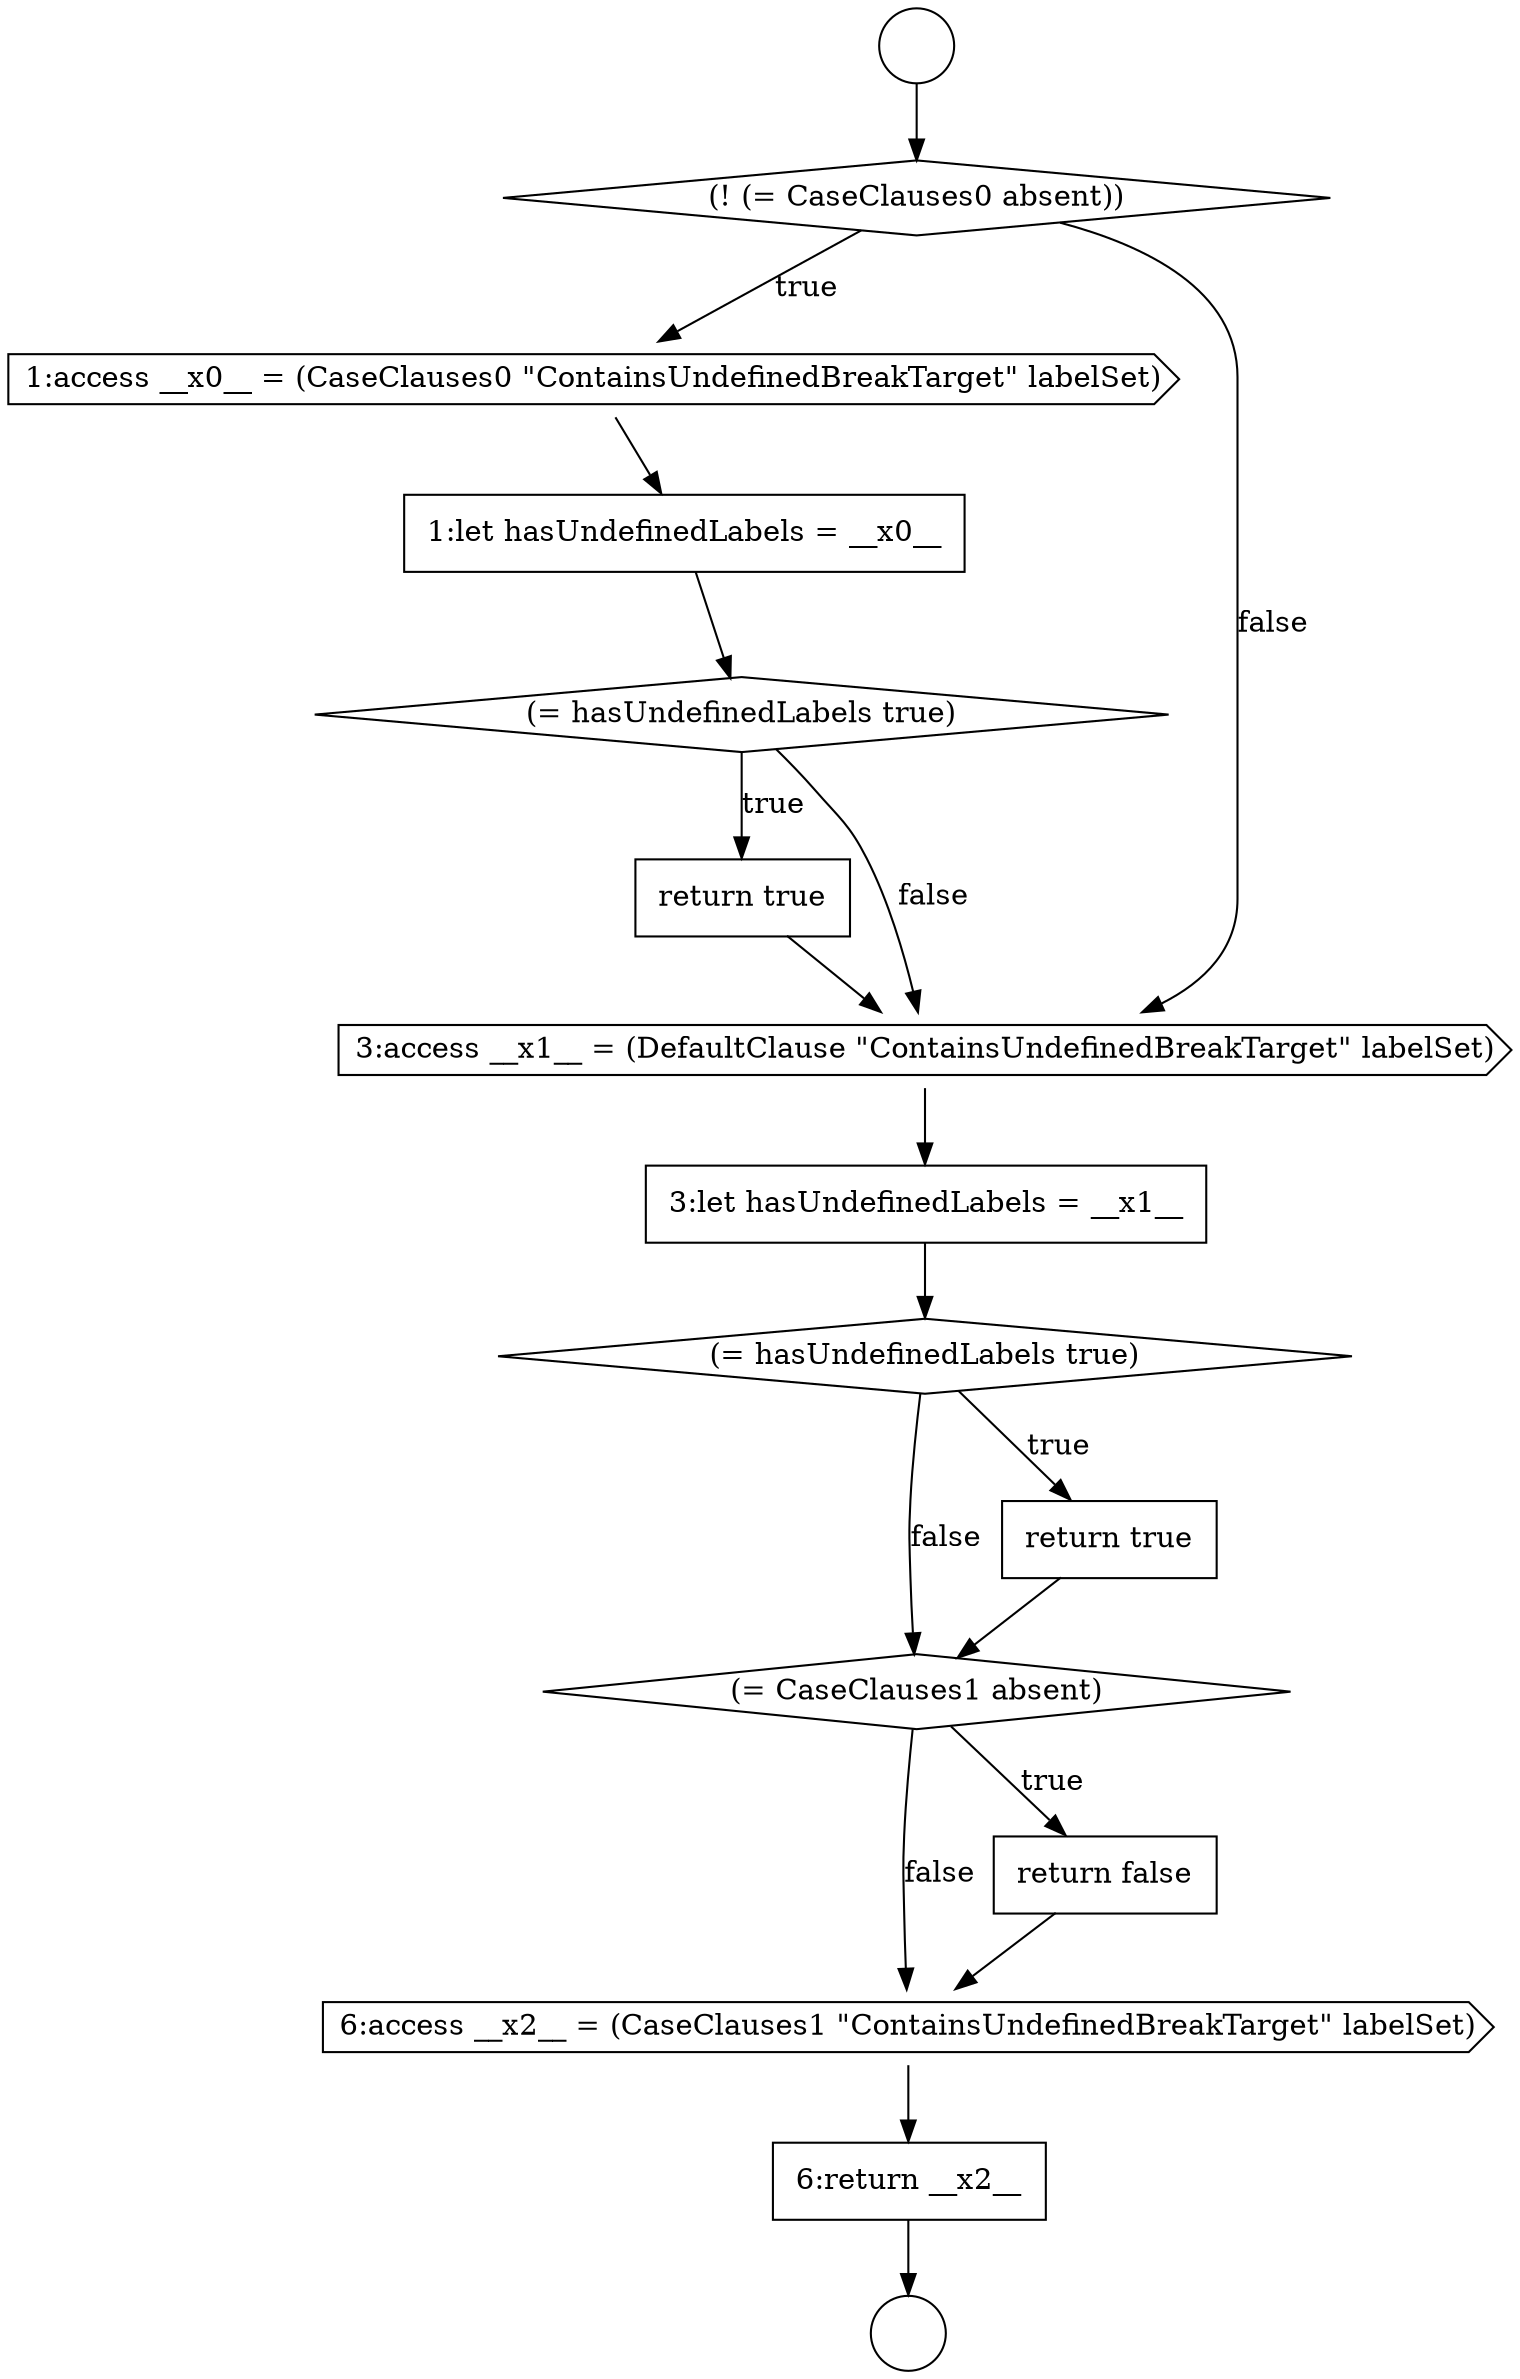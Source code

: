 digraph {
  node6944 [shape=none, margin=0, label=<<font color="black">
    <table border="0" cellborder="1" cellspacing="0" cellpadding="10">
      <tr><td align="left">3:let hasUndefinedLabels = __x1__</td></tr>
    </table>
  </font>> color="black" fillcolor="white" style=filled]
  node6939 [shape=cds, label=<<font color="black">1:access __x0__ = (CaseClauses0 &quot;ContainsUndefinedBreakTarget&quot; labelSet)</font>> color="black" fillcolor="white" style=filled]
  node6936 [shape=circle label=" " color="black" fillcolor="white" style=filled]
  node6947 [shape=diamond, label=<<font color="black">(= CaseClauses1 absent)</font>> color="black" fillcolor="white" style=filled]
  node6946 [shape=none, margin=0, label=<<font color="black">
    <table border="0" cellborder="1" cellspacing="0" cellpadding="10">
      <tr><td align="left">return true</td></tr>
    </table>
  </font>> color="black" fillcolor="white" style=filled]
  node6950 [shape=none, margin=0, label=<<font color="black">
    <table border="0" cellborder="1" cellspacing="0" cellpadding="10">
      <tr><td align="left">6:return __x2__</td></tr>
    </table>
  </font>> color="black" fillcolor="white" style=filled]
  node6949 [shape=cds, label=<<font color="black">6:access __x2__ = (CaseClauses1 &quot;ContainsUndefinedBreakTarget&quot; labelSet)</font>> color="black" fillcolor="white" style=filled]
  node6937 [shape=circle label=" " color="black" fillcolor="white" style=filled]
  node6942 [shape=none, margin=0, label=<<font color="black">
    <table border="0" cellborder="1" cellspacing="0" cellpadding="10">
      <tr><td align="left">return true</td></tr>
    </table>
  </font>> color="black" fillcolor="white" style=filled]
  node6945 [shape=diamond, label=<<font color="black">(= hasUndefinedLabels true)</font>> color="black" fillcolor="white" style=filled]
  node6943 [shape=cds, label=<<font color="black">3:access __x1__ = (DefaultClause &quot;ContainsUndefinedBreakTarget&quot; labelSet)</font>> color="black" fillcolor="white" style=filled]
  node6938 [shape=diamond, label=<<font color="black">(! (= CaseClauses0 absent))</font>> color="black" fillcolor="white" style=filled]
  node6948 [shape=none, margin=0, label=<<font color="black">
    <table border="0" cellborder="1" cellspacing="0" cellpadding="10">
      <tr><td align="left">return false</td></tr>
    </table>
  </font>> color="black" fillcolor="white" style=filled]
  node6940 [shape=none, margin=0, label=<<font color="black">
    <table border="0" cellborder="1" cellspacing="0" cellpadding="10">
      <tr><td align="left">1:let hasUndefinedLabels = __x0__</td></tr>
    </table>
  </font>> color="black" fillcolor="white" style=filled]
  node6941 [shape=diamond, label=<<font color="black">(= hasUndefinedLabels true)</font>> color="black" fillcolor="white" style=filled]
  node6947 -> node6948 [label=<<font color="black">true</font>> color="black"]
  node6947 -> node6949 [label=<<font color="black">false</font>> color="black"]
  node6943 -> node6944 [ color="black"]
  node6949 -> node6950 [ color="black"]
  node6942 -> node6943 [ color="black"]
  node6945 -> node6946 [label=<<font color="black">true</font>> color="black"]
  node6945 -> node6947 [label=<<font color="black">false</font>> color="black"]
  node6948 -> node6949 [ color="black"]
  node6939 -> node6940 [ color="black"]
  node6950 -> node6937 [ color="black"]
  node6936 -> node6938 [ color="black"]
  node6938 -> node6939 [label=<<font color="black">true</font>> color="black"]
  node6938 -> node6943 [label=<<font color="black">false</font>> color="black"]
  node6941 -> node6942 [label=<<font color="black">true</font>> color="black"]
  node6941 -> node6943 [label=<<font color="black">false</font>> color="black"]
  node6944 -> node6945 [ color="black"]
  node6946 -> node6947 [ color="black"]
  node6940 -> node6941 [ color="black"]
}
